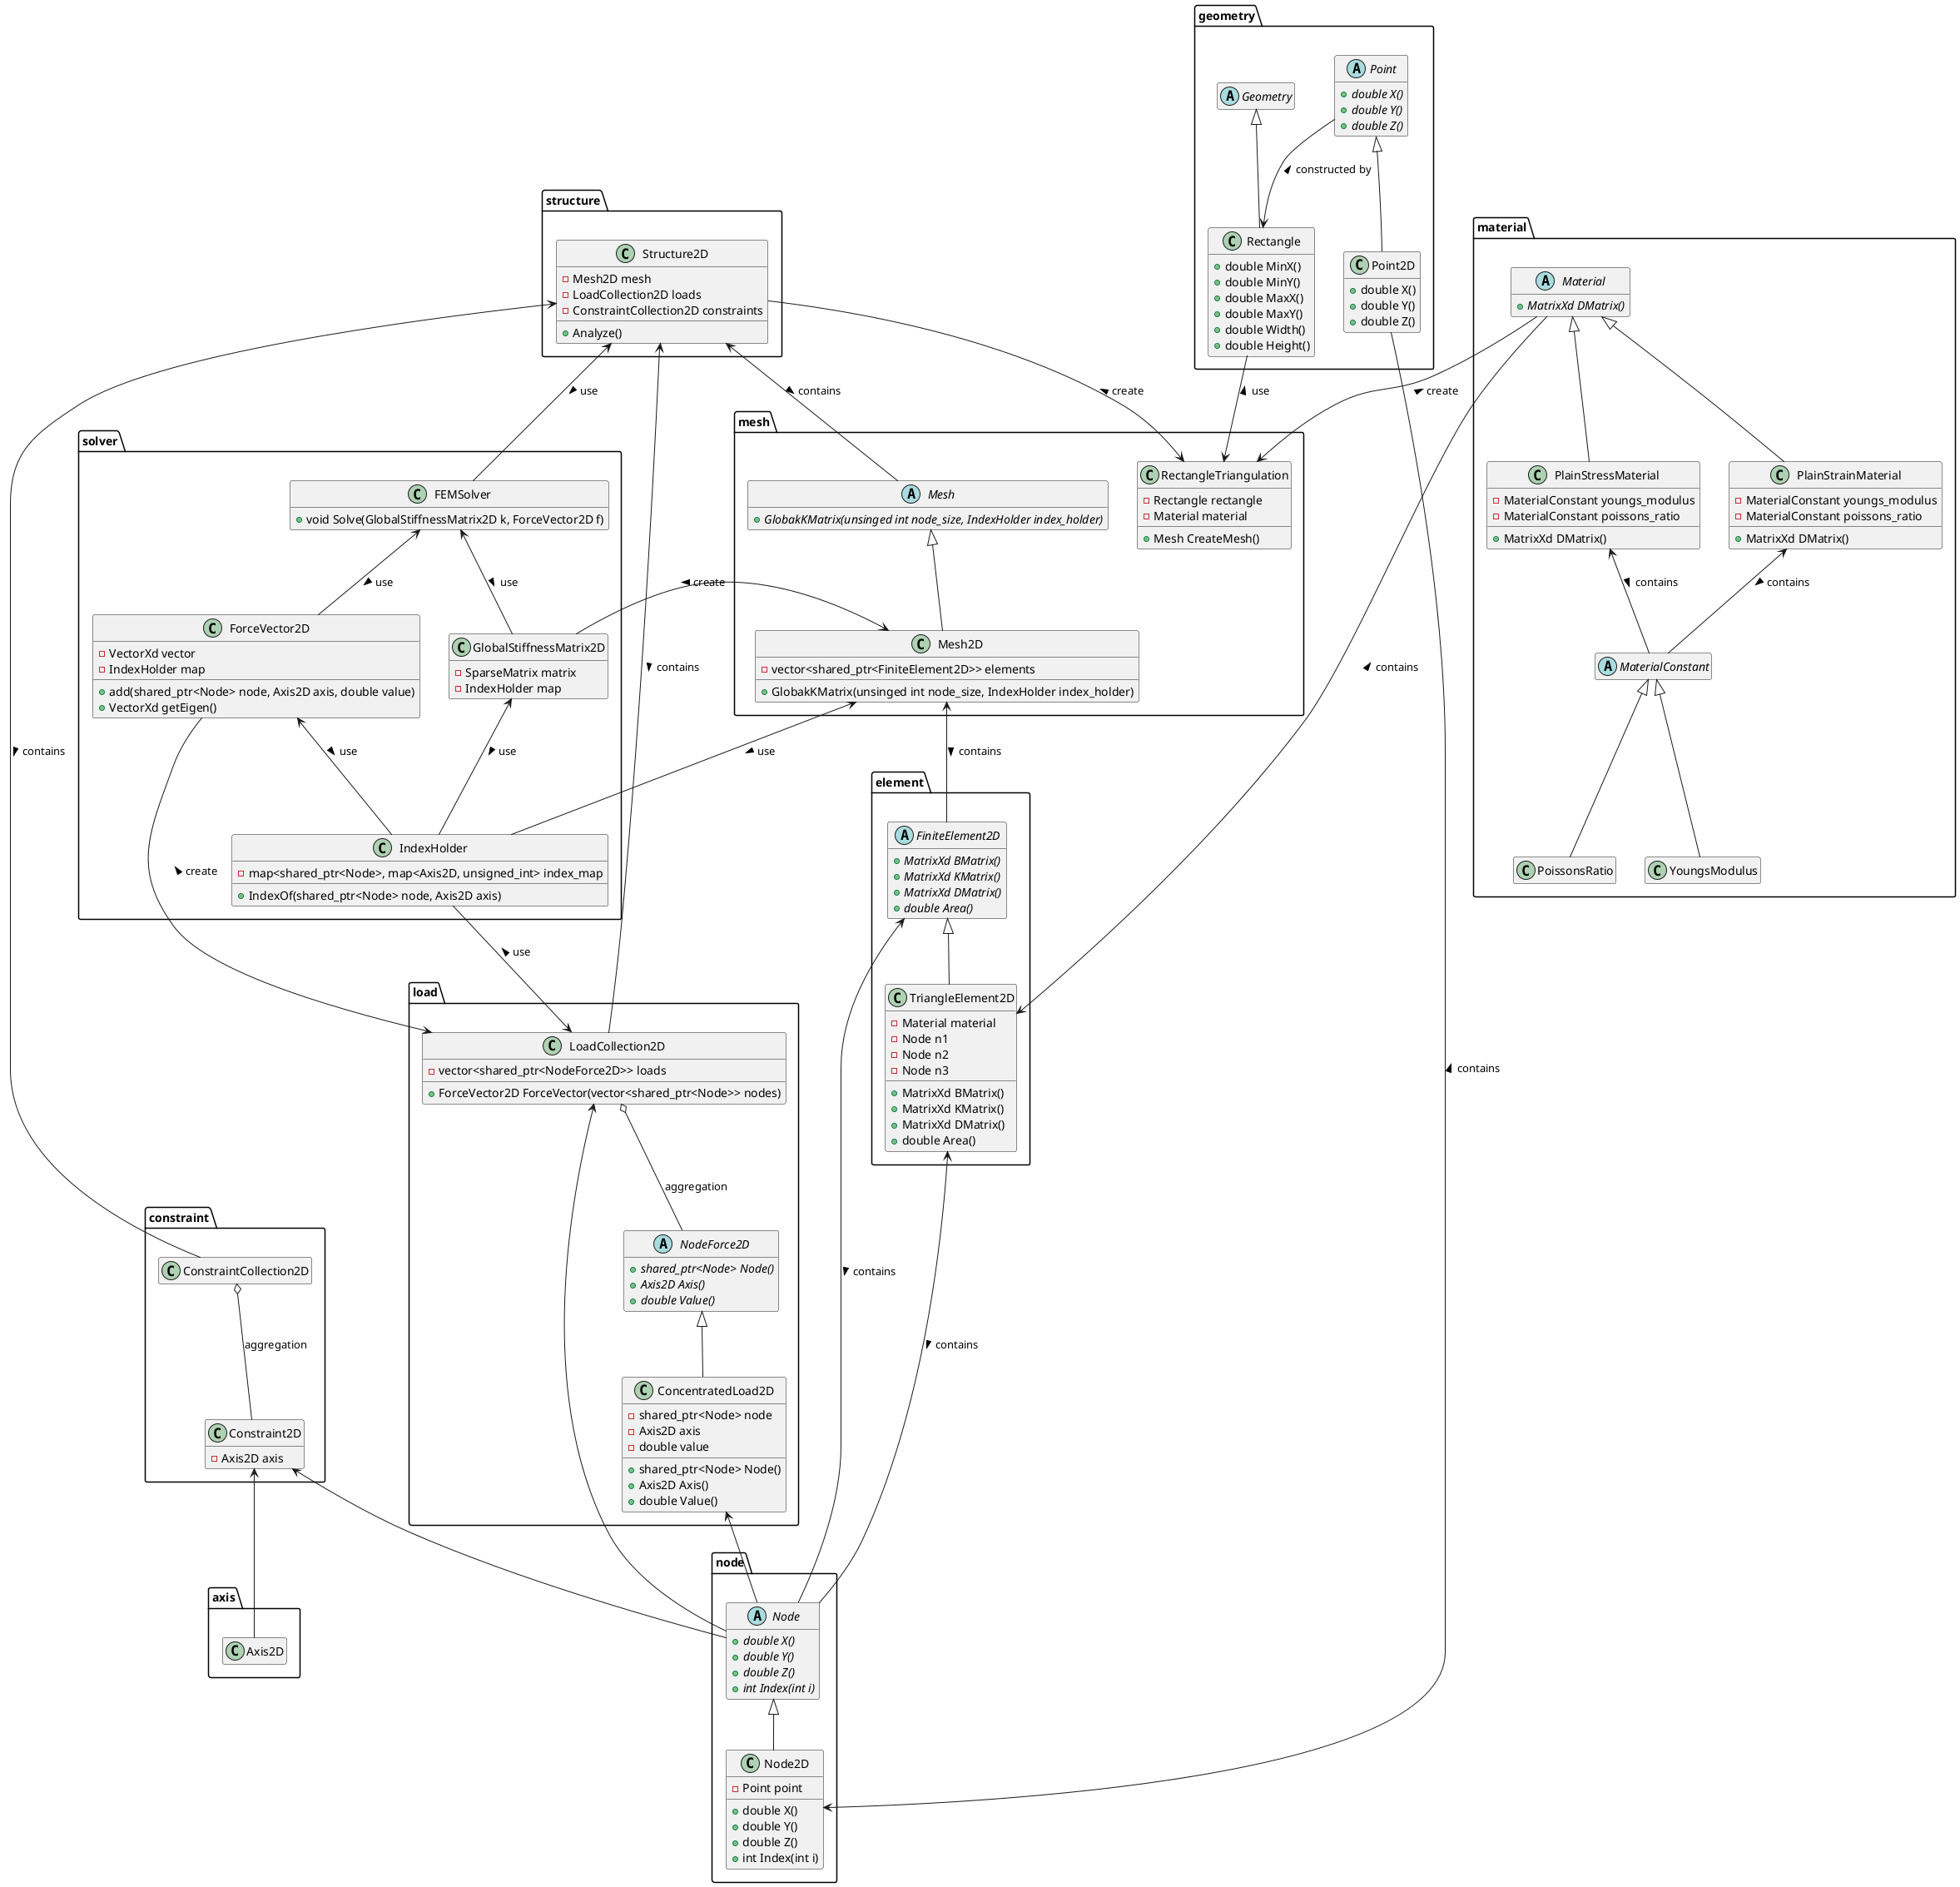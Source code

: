 @startuml

hide empty members

package structure {
    class Structure2D {
        - Mesh2D mesh
        - LoadCollection2D loads 
        - ConstraintCollection2D constraints
        + Analyze()
    }
}

package axis {
    class Axis2D
}

package load {
    abstract class NodeForce2D {
        + {abstract} shared_ptr<Node> Node()
        + {abstract} Axis2D Axis()
        + {abstract} double Value()
    }
    class LoadCollection2D {
        + ForceVector2D ForceVector(vector<shared_ptr<Node>> nodes)
        - vector<shared_ptr<NodeForce2D>> loads
    }
    class ConcentratedLoad2D extends NodeForce2D {
        + shared_ptr<Node> Node()
        + Axis2D Axis()
        + double Value()
        - shared_ptr<Node> node 
        - Axis2D axis
        - double value
    }
}

package constraint {
    class ConstraintCollection2D {
    }
    class Constraint2D {
        - Axis2D axis
    }
}

package solver {
    class FEMSolver {
        + void Solve(GlobalStiffnessMatrix2D k, ForceVector2D f)
    }
    class GlobalStiffnessMatrix2D {
        - SparseMatrix matrix
        - IndexHolder map
    }
    class ForceVector2D {
        + add(shared_ptr<Node> node, Axis2D axis, double value)
        + VectorXd getEigen()
        - VectorXd vector
        - IndexHolder map
    }
    class IndexHolder {
        + IndexOf(shared_ptr<Node> node, Axis2D axis)
        - map<shared_ptr<Node>, map<Axis2D, unsigned_int> index_map
    }
}

package geometry {
    abstract class Point {
        + {abstract} double X()
        + {abstract} double Y()
        + {abstract} double Z()
    }
    class Point2D extends Point {
        + double X()
        + double Y()
        + double Z()
    }
    abstract class Geometry {
    }
    class Rectangle extends Geometry {
        + double MinX()
        + double MinY()
        + double MaxX()
        + double MaxY()
        + double Width()
        + double Height()
    }
}

package mesh {
    abstract class Mesh {
        + {abstract} GlobakKMatrix(unsinged int node_size, IndexHolder index_holder)
    }
    class Mesh2D extends Mesh {
        - vector<shared_ptr<FiniteElement2D>> elements
        + GlobakKMatrix(unsinged int node_size, IndexHolder index_holder)
    }
    class RectangleTriangulation {
        + Mesh CreateMesh()
        - Rectangle rectangle
        - Material material
    }
}

package element {
    abstract class FiniteElement2D {
        + {abstract} MatrixXd BMatrix()
        + {abstract} MatrixXd KMatrix()
        + {abstract} MatrixXd DMatrix()
        + {abstract} double Area()
    }
    class TriangleElement2D extends FiniteElement2D {
        + MatrixXd BMatrix()
        + MatrixXd KMatrix()
        + MatrixXd DMatrix()
        + double Area()
        - Material material
        - Node n1
        - Node n2
        - Node n3
    }
}

package material {
    abstract class Material {
        + {abstract} MatrixXd DMatrix()
    }
    class PlainStressMaterial extends Material {
        - MaterialConstant youngs_modulus
        - MaterialConstant poissons_ratio
        + MatrixXd DMatrix()
    }
    class PlainStrainMaterial extends Material {
        - MaterialConstant youngs_modulus
        - MaterialConstant poissons_ratio
        + MatrixXd DMatrix()
    }
    abstract class MaterialConstant
    class PoissonsRatio extends MaterialConstant
    class YoungsModulus extends MaterialConstant
}

package node {
    abstract class Node {
        + {abstract} double X()
        + {abstract} double Y()
        + {abstract} double Z()
        + {abstract} int Index(int i)
    }
    class Node2D extends Node {
        - Point point 
        + double X()
        + double Y()
        + double Z()
        + int Index(int i)
    }
}

ConstraintCollection2D o-- Constraint2D : aggregation
Constraint2D <-- Axis2D
Constraint2D <-- Node
Structure2D <-- Mesh : contains >
Structure2D <-- ConstraintCollection2D : contains >
LoadCollection2D o-- NodeForce2D : aggregation
Structure2D <-- LoadCollection2D : contains >
ForceVector2D --> LoadCollection2D : < create
IndexHolder --> LoadCollection2D : < use
Material --> RectangleTriangulation : < create
Structure2D --> RectangleTriangulation : < create
Mesh2D <-- GlobalStiffnessMatrix2D : create >
Mesh2D <-- IndexHolder : use >
Mesh2D <-- FiniteElement2D : contains >
Point2D --> Node2D : < contains
Rectangle --> RectangleTriangulation : < use
Point --> Rectangle : < constructed by
FiniteElement2D <-- Node : contains >
TriangleElement2D <-- Node : contains >
TriangleElement2D <-- Material : contains >
PlainStrainMaterial <-- MaterialConstant : contains >
PlainStressMaterial <-- MaterialConstant : contains >
LoadCollection2D <-- Node
ConcentratedLoad2D <-- Node
FEMSolver --> Structure2D : < use
FEMSolver <-- ForceVector2D : use >
FEMSolver <-- GlobalStiffnessMatrix2D : use >
ForceVector2D <-- IndexHolder : use >
GlobalStiffnessMatrix2D <-- IndexHolder : use >

@enduml
